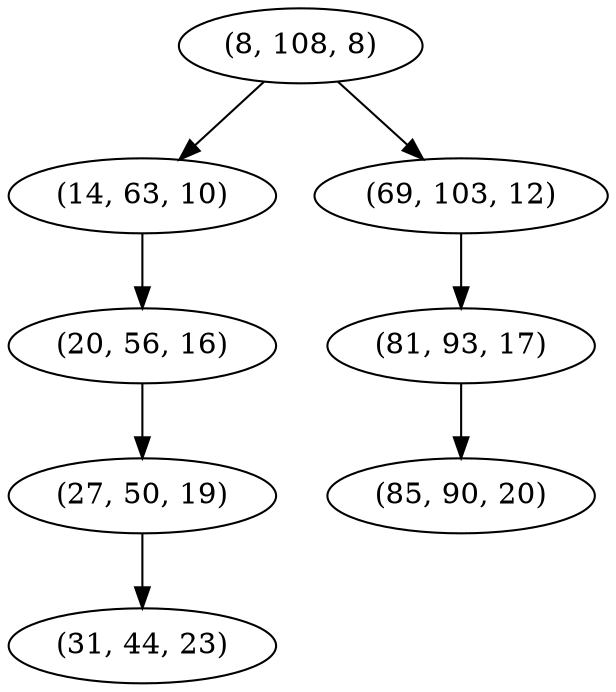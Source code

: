 digraph tree {
    "(8, 108, 8)";
    "(14, 63, 10)";
    "(20, 56, 16)";
    "(27, 50, 19)";
    "(31, 44, 23)";
    "(69, 103, 12)";
    "(81, 93, 17)";
    "(85, 90, 20)";
    "(8, 108, 8)" -> "(14, 63, 10)";
    "(8, 108, 8)" -> "(69, 103, 12)";
    "(14, 63, 10)" -> "(20, 56, 16)";
    "(20, 56, 16)" -> "(27, 50, 19)";
    "(27, 50, 19)" -> "(31, 44, 23)";
    "(69, 103, 12)" -> "(81, 93, 17)";
    "(81, 93, 17)" -> "(85, 90, 20)";
}
